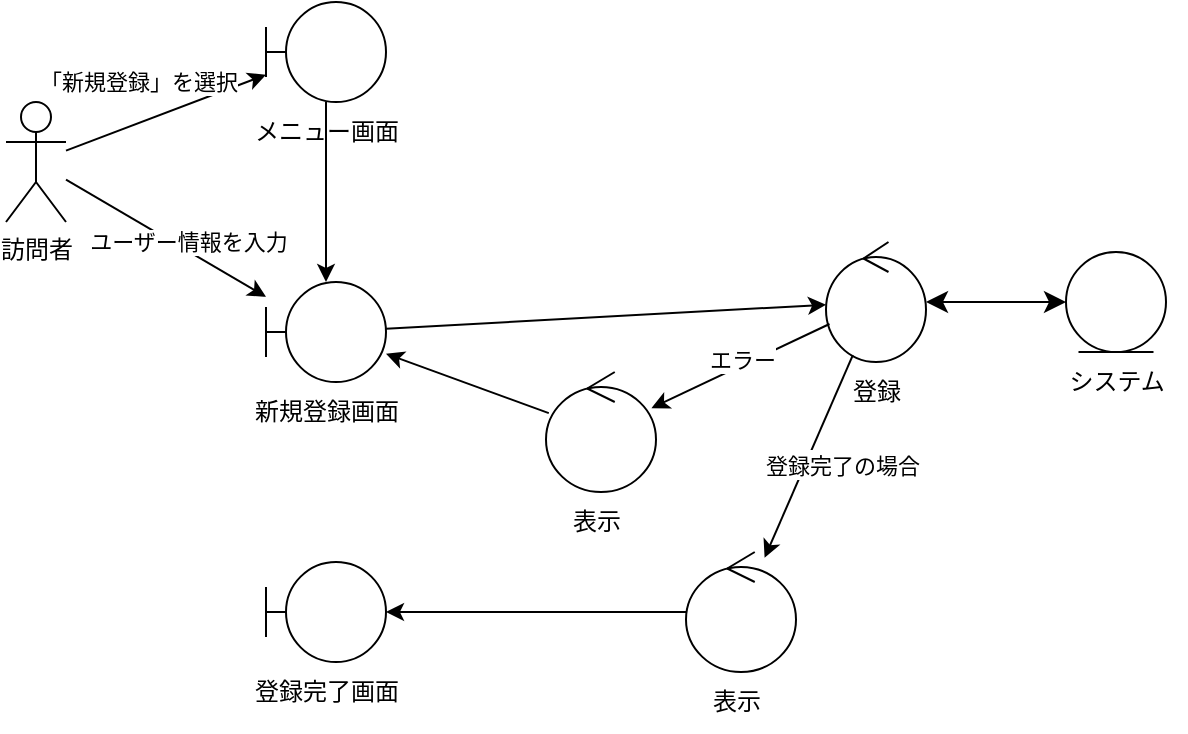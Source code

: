<mxfile>
    <diagram id="aFRuxwTF0Ru7I-DelrQc" name="ページ1">
        <mxGraphModel dx="750" dy="838" grid="1" gridSize="10" guides="1" tooltips="1" connect="1" arrows="1" fold="1" page="1" pageScale="1" pageWidth="827" pageHeight="1169" math="0" shadow="0">
            <root>
                <mxCell id="0"/>
                <mxCell id="1" parent="0"/>
                <mxCell id="2" value="訪問者" style="shape=umlActor;verticalLabelPosition=bottom;verticalAlign=top;html=1;outlineConnect=0;" vertex="1" parent="1">
                    <mxGeometry x="80" y="180" width="30" height="60" as="geometry"/>
                </mxCell>
                <mxCell id="3" value="" style="shape=umlBoundary;whiteSpace=wrap;html=1;" vertex="1" parent="1">
                    <mxGeometry x="210" y="130" width="60" height="50" as="geometry"/>
                </mxCell>
                <mxCell id="4" value="メニュー画面" style="text;html=1;align=center;verticalAlign=middle;resizable=0;points=[];autosize=1;strokeColor=none;fillColor=none;" vertex="1" parent="1">
                    <mxGeometry x="190" y="180" width="100" height="30" as="geometry"/>
                </mxCell>
                <mxCell id="5" value="" style="endArrow=classic;html=1;" edge="1" parent="1" source="2" target="3">
                    <mxGeometry width="50" height="50" relative="1" as="geometry">
                        <mxPoint x="210" y="190" as="sourcePoint"/>
                        <mxPoint x="260" y="140" as="targetPoint"/>
                    </mxGeometry>
                </mxCell>
                <mxCell id="6" value="「新規登録」を選択" style="edgeLabel;html=1;align=center;verticalAlign=middle;resizable=0;points=[];" vertex="1" connectable="0" parent="5">
                    <mxGeometry x="-0.022" y="1" relative="1" as="geometry">
                        <mxPoint x="-13" y="-15" as="offset"/>
                    </mxGeometry>
                </mxCell>
                <mxCell id="7" value="" style="shape=umlBoundary;whiteSpace=wrap;html=1;" vertex="1" parent="1">
                    <mxGeometry x="210" y="270" width="60" height="50" as="geometry"/>
                </mxCell>
                <mxCell id="8" value="" style="endArrow=classic;html=1;" edge="1" parent="1" source="3" target="7">
                    <mxGeometry width="50" height="50" relative="1" as="geometry">
                        <mxPoint x="290" y="190" as="sourcePoint"/>
                        <mxPoint x="340" y="140" as="targetPoint"/>
                    </mxGeometry>
                </mxCell>
                <mxCell id="9" value="新規登録画面" style="text;html=1;align=center;verticalAlign=middle;resizable=0;points=[];autosize=1;strokeColor=none;fillColor=none;" vertex="1" parent="1">
                    <mxGeometry x="190" y="320" width="100" height="30" as="geometry"/>
                </mxCell>
                <mxCell id="10" value="" style="endArrow=classic;html=1;" edge="1" parent="1" source="2" target="7">
                    <mxGeometry width="50" height="50" relative="1" as="geometry">
                        <mxPoint x="170" y="190" as="sourcePoint"/>
                        <mxPoint x="220" y="140" as="targetPoint"/>
                    </mxGeometry>
                </mxCell>
                <mxCell id="11" value="ユーザー情報を入力" style="edgeLabel;html=1;align=center;verticalAlign=middle;resizable=0;points=[];" vertex="1" connectable="0" parent="10">
                    <mxGeometry x="0.015" y="3" relative="1" as="geometry">
                        <mxPoint x="8" y="4" as="offset"/>
                    </mxGeometry>
                </mxCell>
                <mxCell id="12" value="" style="ellipse;shape=umlControl;whiteSpace=wrap;html=1;" vertex="1" parent="1">
                    <mxGeometry x="490" y="250" width="50" height="60" as="geometry"/>
                </mxCell>
                <mxCell id="13" value="登録" style="text;html=1;align=center;verticalAlign=middle;resizable=0;points=[];autosize=1;strokeColor=none;fillColor=none;" vertex="1" parent="1">
                    <mxGeometry x="490" y="310" width="50" height="30" as="geometry"/>
                </mxCell>
                <mxCell id="17" value="" style="ellipse;shape=umlEntity;whiteSpace=wrap;html=1;" vertex="1" parent="1">
                    <mxGeometry x="610" y="255" width="50" height="50" as="geometry"/>
                </mxCell>
                <mxCell id="19" value="システム" style="text;html=1;align=center;verticalAlign=middle;resizable=0;points=[];autosize=1;strokeColor=none;fillColor=none;" vertex="1" parent="1">
                    <mxGeometry x="600" y="305" width="70" height="30" as="geometry"/>
                </mxCell>
                <mxCell id="21" value="" style="edgeStyle=none;orthogonalLoop=1;jettySize=auto;html=1;endArrow=classic;startArrow=classic;endSize=8;startSize=8;" edge="1" parent="1" source="12" target="17">
                    <mxGeometry width="100" relative="1" as="geometry">
                        <mxPoint x="430" y="240" as="sourcePoint"/>
                        <mxPoint x="530" y="240" as="targetPoint"/>
                        <Array as="points"/>
                    </mxGeometry>
                </mxCell>
                <mxCell id="22" value="" style="edgeStyle=none;orthogonalLoop=1;jettySize=auto;html=1;" edge="1" parent="1" source="12" target="29">
                    <mxGeometry width="100" relative="1" as="geometry">
                        <mxPoint x="340" y="390" as="sourcePoint"/>
                        <mxPoint x="330" y="330" as="targetPoint"/>
                        <Array as="points"/>
                    </mxGeometry>
                </mxCell>
                <mxCell id="25" value="Text" style="edgeLabel;html=1;align=center;verticalAlign=middle;resizable=0;points=[];" vertex="1" connectable="0" parent="22">
                    <mxGeometry x="0.053" y="-1" relative="1" as="geometry">
                        <mxPoint as="offset"/>
                    </mxGeometry>
                </mxCell>
                <mxCell id="26" value="登録完了の場合" style="edgeLabel;html=1;align=center;verticalAlign=middle;resizable=0;points=[];" vertex="1" connectable="0" parent="22">
                    <mxGeometry x="0.08" y="1" relative="1" as="geometry">
                        <mxPoint x="17" as="offset"/>
                    </mxGeometry>
                </mxCell>
                <mxCell id="23" value="" style="shape=umlBoundary;whiteSpace=wrap;html=1;" vertex="1" parent="1">
                    <mxGeometry x="210" y="410" width="60" height="50" as="geometry"/>
                </mxCell>
                <mxCell id="24" value="登録完了画面" style="text;html=1;align=center;verticalAlign=middle;resizable=0;points=[];autosize=1;strokeColor=none;fillColor=none;" vertex="1" parent="1">
                    <mxGeometry x="190" y="460" width="100" height="30" as="geometry"/>
                </mxCell>
                <mxCell id="29" value="" style="ellipse;shape=umlControl;whiteSpace=wrap;html=1;" vertex="1" parent="1">
                    <mxGeometry x="420" y="405" width="55" height="60" as="geometry"/>
                </mxCell>
                <mxCell id="30" value="表示" style="text;html=1;align=center;verticalAlign=middle;resizable=0;points=[];autosize=1;strokeColor=none;fillColor=none;" vertex="1" parent="1">
                    <mxGeometry x="420" y="465" width="50" height="30" as="geometry"/>
                </mxCell>
                <mxCell id="31" value="" style="edgeStyle=none;orthogonalLoop=1;jettySize=auto;html=1;" edge="1" parent="1" source="29" target="23">
                    <mxGeometry width="100" relative="1" as="geometry">
                        <mxPoint x="260" y="420" as="sourcePoint"/>
                        <mxPoint x="360" y="420" as="targetPoint"/>
                        <Array as="points"/>
                    </mxGeometry>
                </mxCell>
                <mxCell id="32" value="" style="edgeStyle=none;orthogonalLoop=1;jettySize=auto;html=1;" edge="1" parent="1" source="7" target="12">
                    <mxGeometry width="100" relative="1" as="geometry">
                        <mxPoint x="280" y="240" as="sourcePoint"/>
                        <mxPoint x="380" y="240" as="targetPoint"/>
                        <Array as="points"/>
                    </mxGeometry>
                </mxCell>
                <mxCell id="33" value="" style="ellipse;shape=umlControl;whiteSpace=wrap;html=1;" vertex="1" parent="1">
                    <mxGeometry x="350" y="315" width="55" height="60" as="geometry"/>
                </mxCell>
                <mxCell id="34" value="表示" style="text;html=1;align=center;verticalAlign=middle;resizable=0;points=[];autosize=1;strokeColor=none;fillColor=none;" vertex="1" parent="1">
                    <mxGeometry x="350" y="375" width="50" height="30" as="geometry"/>
                </mxCell>
                <mxCell id="35" value="" style="edgeStyle=none;orthogonalLoop=1;jettySize=auto;html=1;" edge="1" parent="1" source="12" target="33">
                    <mxGeometry width="100" relative="1" as="geometry">
                        <mxPoint x="400" y="310" as="sourcePoint"/>
                        <mxPoint x="420" y="390" as="targetPoint"/>
                        <Array as="points"/>
                    </mxGeometry>
                </mxCell>
                <mxCell id="36" value="エラー" style="edgeLabel;html=1;align=center;verticalAlign=middle;resizable=0;points=[];" vertex="1" connectable="0" parent="35">
                    <mxGeometry x="-0.028" y="-3" relative="1" as="geometry">
                        <mxPoint x="1" as="offset"/>
                    </mxGeometry>
                </mxCell>
                <mxCell id="37" value="" style="edgeStyle=none;orthogonalLoop=1;jettySize=auto;html=1;" edge="1" parent="1" source="33" target="7">
                    <mxGeometry width="100" relative="1" as="geometry">
                        <mxPoint x="330" y="390" as="sourcePoint"/>
                        <mxPoint x="360" y="330" as="targetPoint"/>
                        <Array as="points"/>
                    </mxGeometry>
                </mxCell>
            </root>
        </mxGraphModel>
    </diagram>
</mxfile>